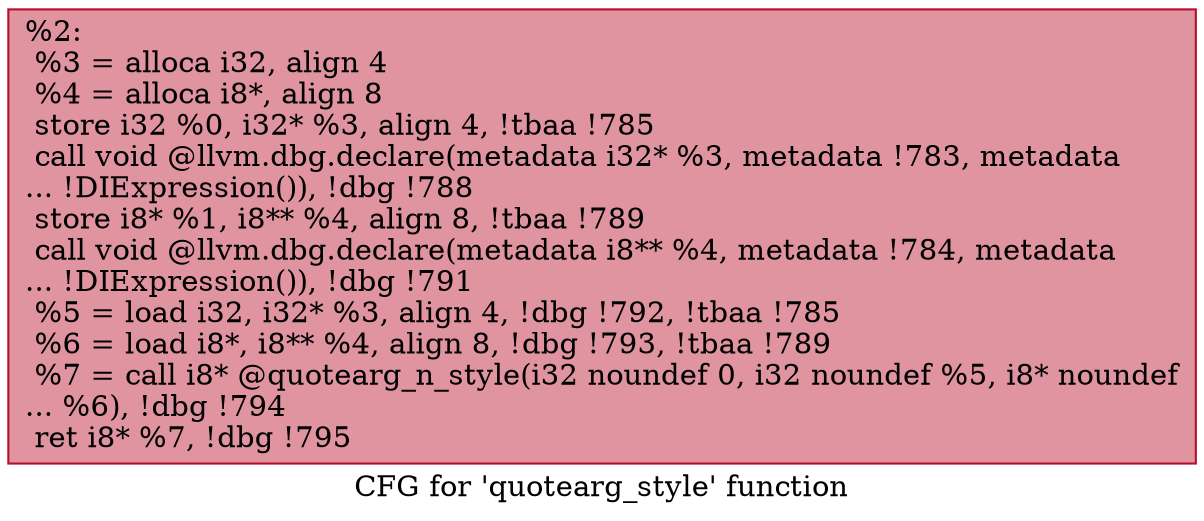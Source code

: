 digraph "CFG for 'quotearg_style' function" {
	label="CFG for 'quotearg_style' function";

	Node0x1c0f880 [shape=record,color="#b70d28ff", style=filled, fillcolor="#b70d2870",label="{%2:\l  %3 = alloca i32, align 4\l  %4 = alloca i8*, align 8\l  store i32 %0, i32* %3, align 4, !tbaa !785\l  call void @llvm.dbg.declare(metadata i32* %3, metadata !783, metadata\l... !DIExpression()), !dbg !788\l  store i8* %1, i8** %4, align 8, !tbaa !789\l  call void @llvm.dbg.declare(metadata i8** %4, metadata !784, metadata\l... !DIExpression()), !dbg !791\l  %5 = load i32, i32* %3, align 4, !dbg !792, !tbaa !785\l  %6 = load i8*, i8** %4, align 8, !dbg !793, !tbaa !789\l  %7 = call i8* @quotearg_n_style(i32 noundef 0, i32 noundef %5, i8* noundef\l... %6), !dbg !794\l  ret i8* %7, !dbg !795\l}"];
}
